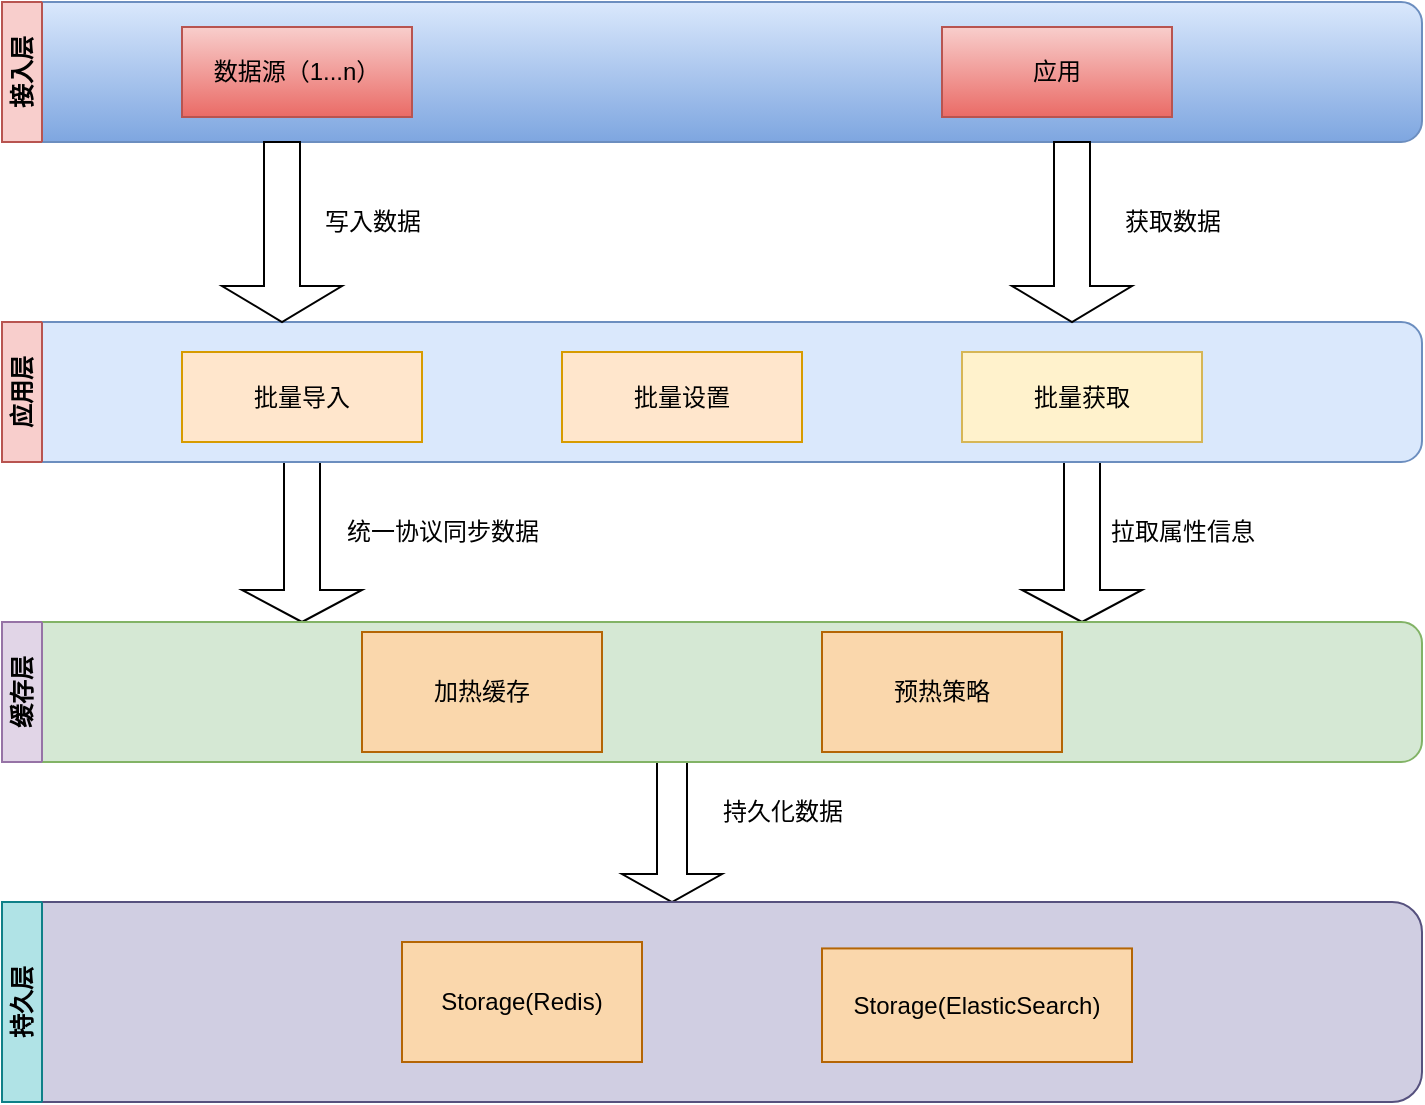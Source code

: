 <mxfile version="21.0.6" type="github">
  <diagram id="6a731a19-8d31-9384-78a2-239565b7b9f0" name="Page-1">
    <mxGraphModel dx="954" dy="562" grid="1" gridSize="10" guides="1" tooltips="1" connect="1" arrows="1" fold="1" page="1" pageScale="1" pageWidth="1169" pageHeight="827" background="none" math="0" shadow="0">
      <root>
        <mxCell id="0" />
        <mxCell id="1" parent="0" />
        <mxCell id="bkp4SQVUInSILuSQX6_7-72" value="" style="shape=singleArrow;direction=south;whiteSpace=wrap;html=1;" parent="1" vertex="1">
          <mxGeometry x="260" y="300" width="60" height="80" as="geometry" />
        </mxCell>
        <mxCell id="bkp4SQVUInSILuSQX6_7-73" value="统一协议同步数据" style="text;html=1;align=center;verticalAlign=middle;resizable=0;points=[];autosize=1;strokeColor=none;fillColor=none;" parent="1" vertex="1">
          <mxGeometry x="300" y="320" width="120" height="30" as="geometry" />
        </mxCell>
        <mxCell id="bkp4SQVUInSILuSQX6_7-79" value="" style="shape=singleArrow;direction=south;whiteSpace=wrap;html=1;" parent="1" vertex="1">
          <mxGeometry x="650" y="300" width="60" height="80" as="geometry" />
        </mxCell>
        <mxCell id="bkp4SQVUInSILuSQX6_7-80" value="拉取属性信息" style="text;html=1;align=center;verticalAlign=middle;resizable=0;points=[];autosize=1;strokeColor=none;fillColor=none;" parent="1" vertex="1">
          <mxGeometry x="680" y="320" width="100" height="30" as="geometry" />
        </mxCell>
        <mxCell id="bkp4SQVUInSILuSQX6_7-87" value="" style="shape=singleArrow;direction=south;whiteSpace=wrap;html=1;" parent="1" vertex="1">
          <mxGeometry x="450" y="450" width="50" height="70" as="geometry" />
        </mxCell>
        <mxCell id="Zws4f3dSjWSBuXBgF_1k-8" value="" style="group" parent="1" vertex="1" connectable="0">
          <mxGeometry x="140" y="230" width="710" height="70" as="geometry" />
        </mxCell>
        <mxCell id="bkp4SQVUInSILuSQX6_7-68" value="" style="rounded=1;whiteSpace=wrap;html=1;fillColor=#dae8fc;strokeColor=#6c8ebf;" parent="Zws4f3dSjWSBuXBgF_1k-8" vertex="1">
          <mxGeometry width="710" height="70" as="geometry" />
        </mxCell>
        <mxCell id="bkp4SQVUInSILuSQX6_7-69" value="批量导入" style="rounded=0;whiteSpace=wrap;html=1;fillColor=#ffe6cc;strokeColor=#d79b00;" parent="Zws4f3dSjWSBuXBgF_1k-8" vertex="1">
          <mxGeometry x="90" y="15" width="120" height="45" as="geometry" />
        </mxCell>
        <mxCell id="bkp4SQVUInSILuSQX6_7-71" value="批量获取" style="rounded=0;whiteSpace=wrap;html=1;fillColor=#fff2cc;strokeColor=#d6b656;" parent="Zws4f3dSjWSBuXBgF_1k-8" vertex="1">
          <mxGeometry x="480" y="15" width="120" height="45" as="geometry" />
        </mxCell>
        <mxCell id="bkp4SQVUInSILuSQX6_7-83" value="应用层" style="swimlane;horizontal=0;whiteSpace=wrap;html=1;fillColor=#f8cecc;strokeColor=#b85450;" parent="Zws4f3dSjWSBuXBgF_1k-8" vertex="1">
          <mxGeometry width="20" height="70" as="geometry">
            <mxRectangle x="120" y="590" width="40" height="70" as="alternateBounds" />
          </mxGeometry>
        </mxCell>
        <mxCell id="Zws4f3dSjWSBuXBgF_1k-2" value="批量设置" style="rounded=0;whiteSpace=wrap;html=1;fillColor=#ffe6cc;strokeColor=#d79b00;" parent="Zws4f3dSjWSBuXBgF_1k-8" vertex="1">
          <mxGeometry x="280" y="15" width="120" height="45" as="geometry" />
        </mxCell>
        <mxCell id="Zws4f3dSjWSBuXBgF_1k-13" value="" style="group" parent="1" vertex="1" connectable="0">
          <mxGeometry x="140" y="70" width="710" height="70" as="geometry" />
        </mxCell>
        <mxCell id="Zws4f3dSjWSBuXBgF_1k-9" value="" style="rounded=1;whiteSpace=wrap;html=1;fillColor=#dae8fc;strokeColor=#6c8ebf;gradientColor=#7ea6e0;" parent="Zws4f3dSjWSBuXBgF_1k-13" vertex="1">
          <mxGeometry width="710" height="70" as="geometry" />
        </mxCell>
        <mxCell id="Zws4f3dSjWSBuXBgF_1k-10" value="接入层" style="swimlane;horizontal=0;whiteSpace=wrap;html=1;fillColor=#f8cecc;strokeColor=#b85450;" parent="Zws4f3dSjWSBuXBgF_1k-13" vertex="1">
          <mxGeometry width="20" height="70" as="geometry">
            <mxRectangle x="120" y="590" width="40" height="70" as="alternateBounds" />
          </mxGeometry>
        </mxCell>
        <mxCell id="Zws4f3dSjWSBuXBgF_1k-11" value="数据源（1...n）" style="rounded=0;whiteSpace=wrap;html=1;fillColor=#f8cecc;gradientColor=#ea6b66;strokeColor=#b85450;" parent="Zws4f3dSjWSBuXBgF_1k-13" vertex="1">
          <mxGeometry x="90" y="12.5" width="115" height="45" as="geometry" />
        </mxCell>
        <mxCell id="Zws4f3dSjWSBuXBgF_1k-12" value="应用" style="rounded=0;whiteSpace=wrap;html=1;fillColor=#f8cecc;gradientColor=#ea6b66;strokeColor=#b85450;" parent="Zws4f3dSjWSBuXBgF_1k-13" vertex="1">
          <mxGeometry x="470" y="12.5" width="115" height="45" as="geometry" />
        </mxCell>
        <mxCell id="Zws4f3dSjWSBuXBgF_1k-15" value="" style="shape=singleArrow;direction=south;whiteSpace=wrap;html=1;" parent="1" vertex="1">
          <mxGeometry x="250" y="140" width="60" height="90" as="geometry" />
        </mxCell>
        <mxCell id="Zws4f3dSjWSBuXBgF_1k-17" value="写入数据" style="text;html=1;align=center;verticalAlign=middle;resizable=0;points=[];autosize=1;strokeColor=none;fillColor=none;" parent="1" vertex="1">
          <mxGeometry x="290" y="165" width="70" height="30" as="geometry" />
        </mxCell>
        <mxCell id="Zws4f3dSjWSBuXBgF_1k-18" value="" style="shape=singleArrow;direction=south;whiteSpace=wrap;html=1;" parent="1" vertex="1">
          <mxGeometry x="645" y="140" width="60" height="90" as="geometry" />
        </mxCell>
        <mxCell id="Zws4f3dSjWSBuXBgF_1k-19" value="获取数据" style="text;html=1;align=center;verticalAlign=middle;resizable=0;points=[];autosize=1;strokeColor=none;fillColor=none;" parent="1" vertex="1">
          <mxGeometry x="690" y="165" width="70" height="30" as="geometry" />
        </mxCell>
        <mxCell id="bgyWp8Zf_vsbOoBo96fd-1" value="" style="group" vertex="1" connectable="0" parent="1">
          <mxGeometry x="140" y="410" width="710" height="80" as="geometry" />
        </mxCell>
        <mxCell id="bkp4SQVUInSILuSQX6_7-74" value="" style="rounded=1;whiteSpace=wrap;html=1;fillColor=#d5e8d4;strokeColor=#82b366;" parent="bgyWp8Zf_vsbOoBo96fd-1" vertex="1">
          <mxGeometry y="-30" width="710" height="70" as="geometry" />
        </mxCell>
        <mxCell id="bkp4SQVUInSILuSQX6_7-84" value="缓存层" style="swimlane;horizontal=0;whiteSpace=wrap;html=1;fillColor=#e1d5e7;strokeColor=#9673a6;" parent="bgyWp8Zf_vsbOoBo96fd-1" vertex="1">
          <mxGeometry y="-30" width="20" height="70" as="geometry" />
        </mxCell>
        <mxCell id="bkp4SQVUInSILuSQX6_7-95" value="预热策略" style="rounded=0;whiteSpace=wrap;html=1;fillColor=#fad7ac;strokeColor=#b46504;" parent="bgyWp8Zf_vsbOoBo96fd-1" vertex="1">
          <mxGeometry x="410" y="-25" width="120" height="60" as="geometry" />
        </mxCell>
        <mxCell id="bkp4SQVUInSILuSQX6_7-88" value="持久化数据" style="text;html=1;align=center;verticalAlign=middle;resizable=0;points=[];autosize=1;strokeColor=none;fillColor=none;" parent="bgyWp8Zf_vsbOoBo96fd-1" vertex="1">
          <mxGeometry x="350" y="50" width="80" height="30" as="geometry" />
        </mxCell>
        <mxCell id="bkp4SQVUInSILuSQX6_7-94" value="加热缓存" style="rounded=0;whiteSpace=wrap;html=1;fillColor=#fad7ac;strokeColor=#b46504;" parent="1" vertex="1">
          <mxGeometry x="320" y="385" width="120" height="60" as="geometry" />
        </mxCell>
        <mxCell id="bgyWp8Zf_vsbOoBo96fd-3" value="" style="group" vertex="1" connectable="0" parent="1">
          <mxGeometry x="140" y="520" width="710" height="100" as="geometry" />
        </mxCell>
        <mxCell id="bkp4SQVUInSILuSQX6_7-97" value="" style="rounded=1;whiteSpace=wrap;html=1;fillColor=#d0cee2;strokeColor=#56517e;" parent="bgyWp8Zf_vsbOoBo96fd-3" vertex="1">
          <mxGeometry width="710" height="100" as="geometry" />
        </mxCell>
        <mxCell id="bkp4SQVUInSILuSQX6_7-98" value="持久层" style="swimlane;horizontal=0;whiteSpace=wrap;html=1;fillColor=#b0e3e6;strokeColor=#0e8088;" parent="bgyWp8Zf_vsbOoBo96fd-3" vertex="1">
          <mxGeometry width="20" height="100" as="geometry" />
        </mxCell>
        <mxCell id="Zws4f3dSjWSBuXBgF_1k-1" value="Storage(Redis)" style="rounded=0;whiteSpace=wrap;html=1;fillColor=#fad7ac;strokeColor=#b46504;" parent="bgyWp8Zf_vsbOoBo96fd-3" vertex="1">
          <mxGeometry x="200" y="20" width="120" height="60" as="geometry" />
        </mxCell>
        <mxCell id="bkp4SQVUInSILuSQX6_7-93" value="Storage(ElasticSearch)" style="rounded=0;whiteSpace=wrap;html=1;fillColor=#fad7ac;strokeColor=#b46504;container=0;" parent="bgyWp8Zf_vsbOoBo96fd-3" vertex="1">
          <mxGeometry x="410" y="23.22" width="155" height="56.78" as="geometry" />
        </mxCell>
      </root>
    </mxGraphModel>
  </diagram>
</mxfile>

